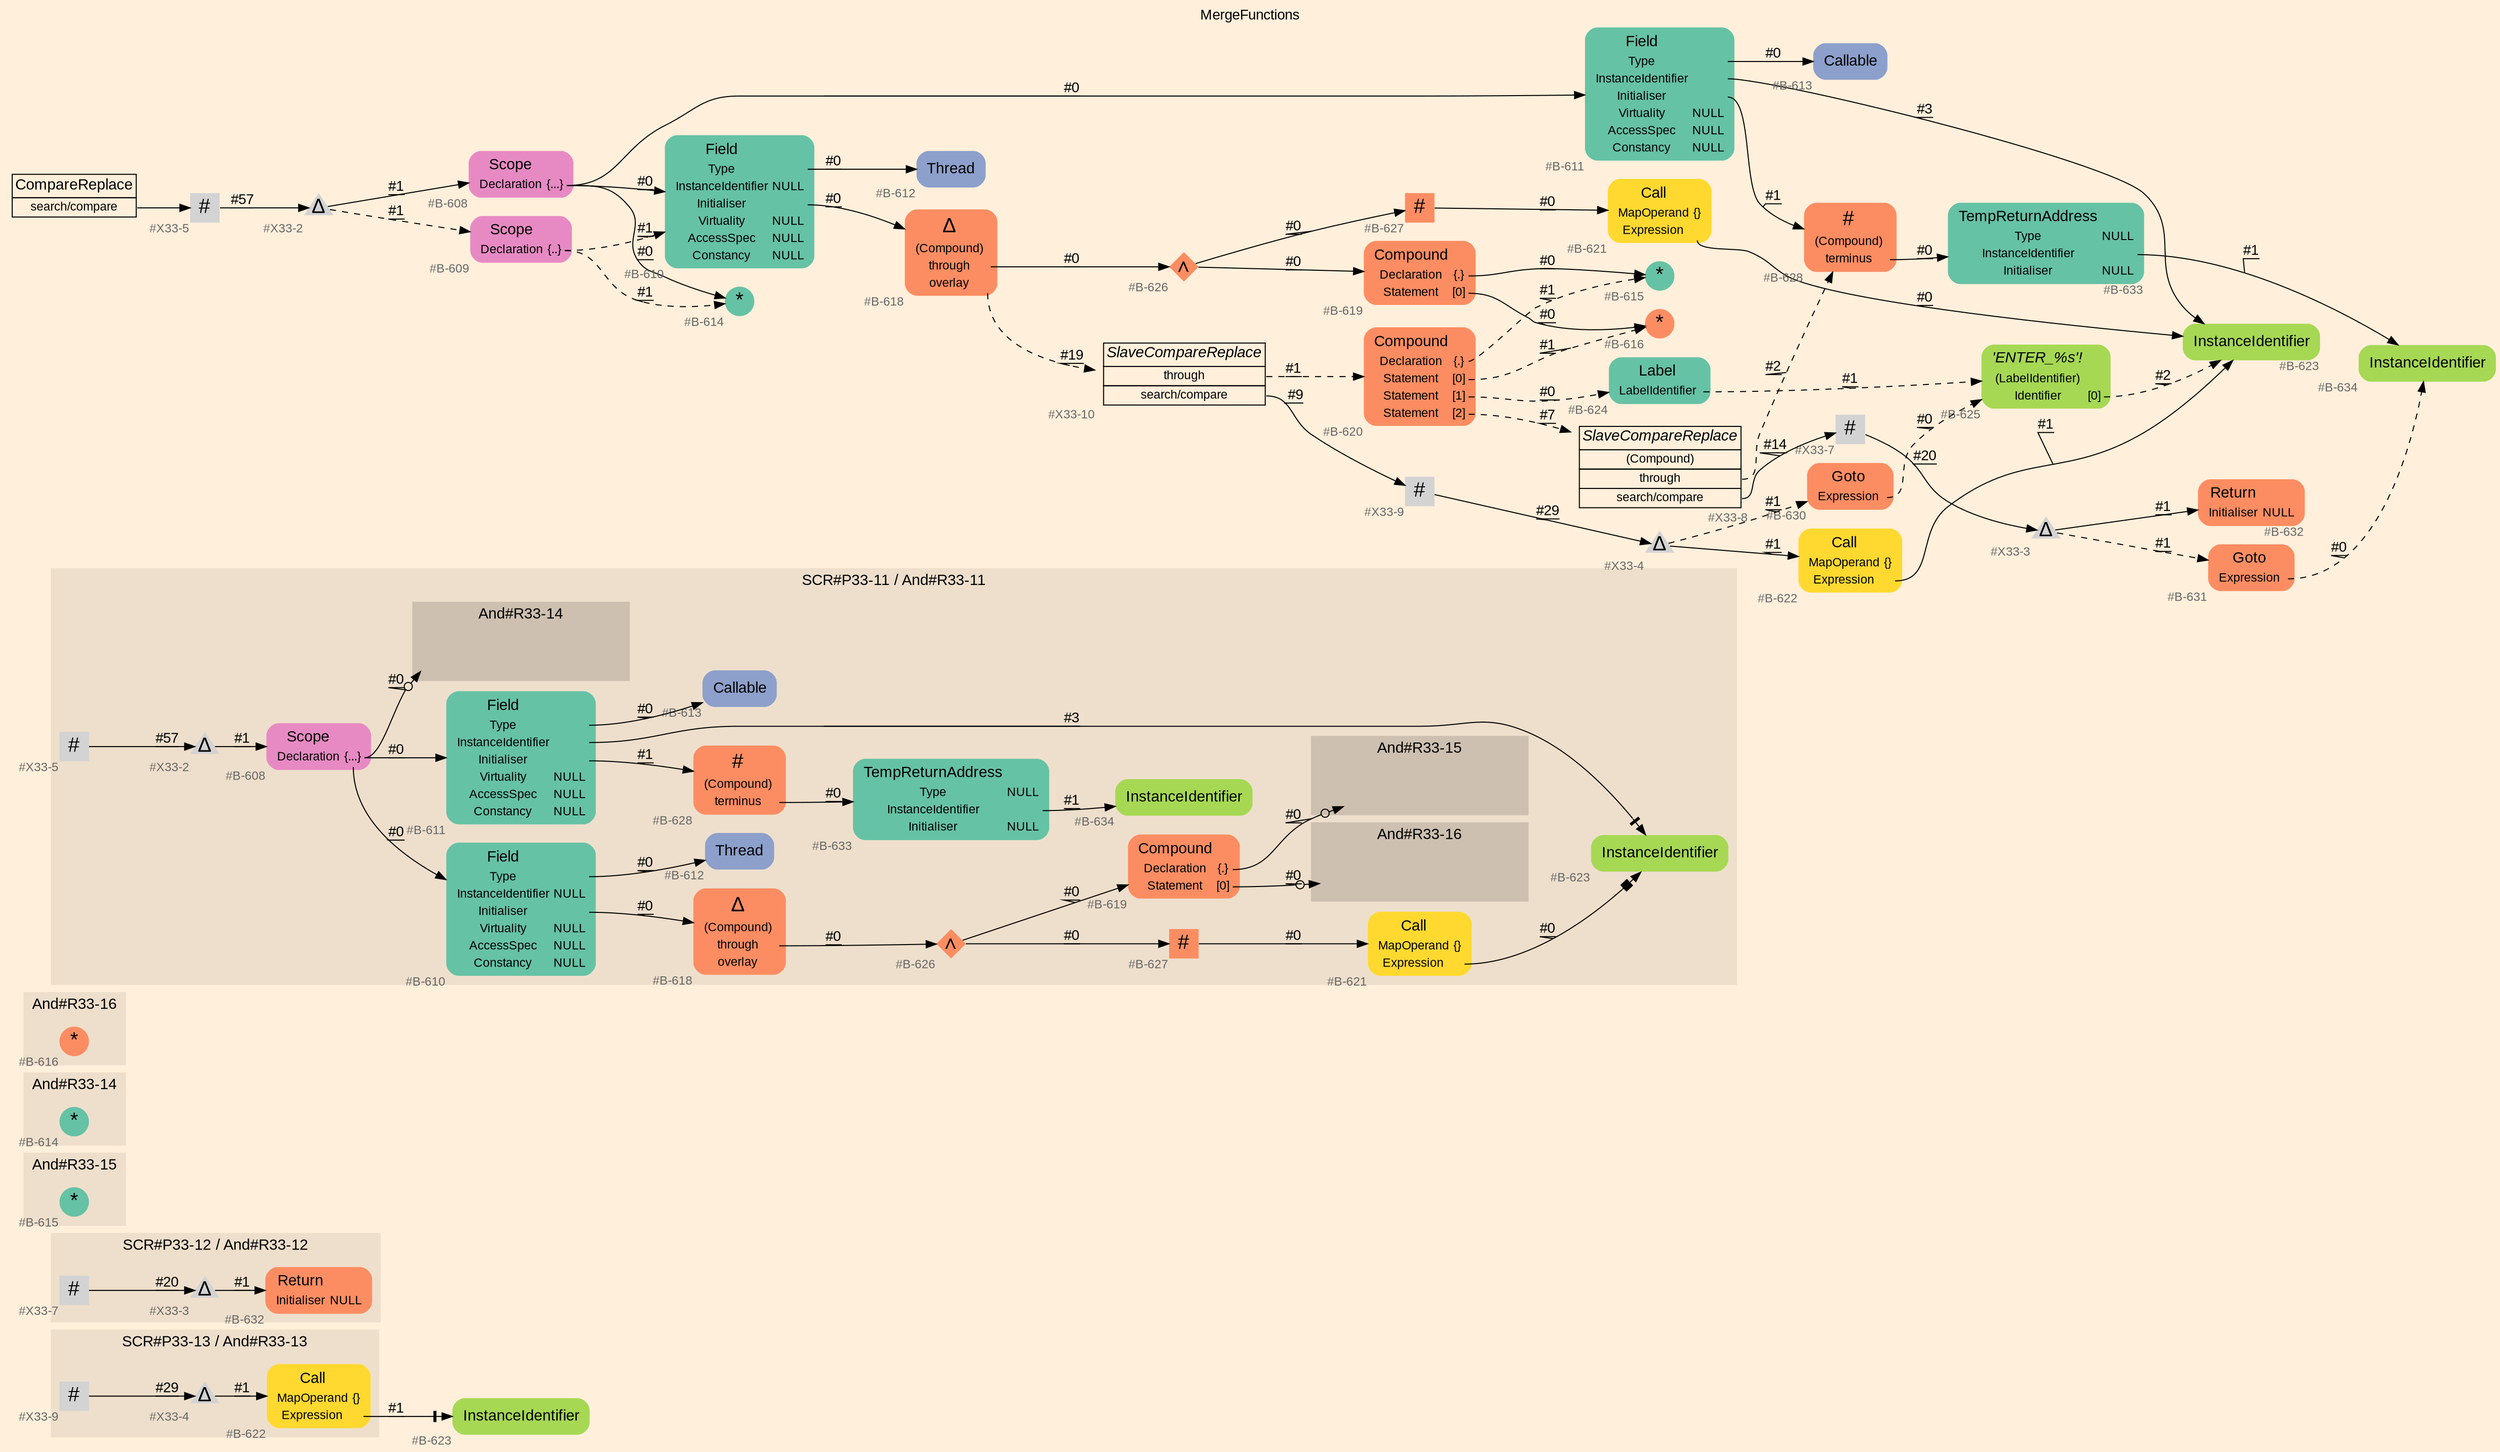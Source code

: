 digraph "MergeFunctions" {
label = "MergeFunctions"
labelloc = t
graph [
    rankdir = "LR"
    ranksep = 0.3
    bgcolor = antiquewhite1
    color = black
    fontcolor = black
    fontname = "Arial"
];
node [
    fontname = "Arial"
];
edge [
    fontname = "Arial"
];

// -------------------- figure And#R33-13 --------------------
// -------- region And#R33-13 ----------
subgraph "clusterAnd#R33-13" {
    label = "SCR#P33-13 / And#R33-13"
    style = "filled"
    color = antiquewhite2
    fontsize = "15"
    // -------- block And#R33-13/#X33-9 ----------
    "And#R33-13/#X33-9" [
        xlabel = "#X33-9"
        fontsize = "12"
        fontcolor = grey40
        shape = "square"
        label = <<FONT COLOR="black" POINT-SIZE="20">#</FONT>>
        style = "filled"
        penwidth = 0.0
        fixedsize = true
        width = 0.4
        height = 0.4
    ];
    
    // -------- block And#R33-13/#B-622 ----------
    "And#R33-13/#B-622" [
        fillcolor = "/set28/6"
        xlabel = "#B-622"
        fontsize = "12"
        fontcolor = grey40
        shape = "plaintext"
        label = <<TABLE BORDER="0" CELLBORDER="0" CELLSPACING="0">
         <TR><TD><FONT COLOR="black" POINT-SIZE="15">Call</FONT></TD></TR>
         <TR><TD><FONT COLOR="black" POINT-SIZE="12">MapOperand</FONT></TD><TD PORT="port0"><FONT COLOR="black" POINT-SIZE="12">{}</FONT></TD></TR>
         <TR><TD><FONT COLOR="black" POINT-SIZE="12">Expression</FONT></TD><TD PORT="port1"></TD></TR>
        </TABLE>>
        style = "rounded,filled"
    ];
    
    // -------- block And#R33-13/#X33-4 ----------
    "And#R33-13/#X33-4" [
        xlabel = "#X33-4"
        fontsize = "12"
        fontcolor = grey40
        shape = "triangle"
        label = <<FONT COLOR="black" POINT-SIZE="20">Δ</FONT>>
        style = "filled"
        penwidth = 0.0
        fixedsize = true
        width = 0.4
        height = 0.4
    ];
    
}

// -------- block And#R33-13/#B-623 ----------
"And#R33-13/#B-623" [
    fillcolor = "/set28/5"
    xlabel = "#B-623"
    fontsize = "12"
    fontcolor = grey40
    shape = "plaintext"
    label = <<TABLE BORDER="0" CELLBORDER="0" CELLSPACING="0">
     <TR><TD><FONT COLOR="black" POINT-SIZE="15">InstanceIdentifier</FONT></TD></TR>
    </TABLE>>
    style = "rounded,filled"
];

"And#R33-13/#X33-9" -> "And#R33-13/#X33-4" [
    label = "#29"
    decorate = true
    color = black
    fontcolor = black
];

"And#R33-13/#B-622":port1 -> "And#R33-13/#B-623" [
    arrowhead="normalnonetee"
    label = "#1"
    decorate = true
    color = black
    fontcolor = black
];

"And#R33-13/#X33-4" -> "And#R33-13/#B-622" [
    label = "#1"
    decorate = true
    color = black
    fontcolor = black
];


// -------------------- figure And#R33-12 --------------------
// -------- region And#R33-12 ----------
subgraph "clusterAnd#R33-12" {
    label = "SCR#P33-12 / And#R33-12"
    style = "filled"
    color = antiquewhite2
    fontsize = "15"
    // -------- block And#R33-12/#X33-7 ----------
    "And#R33-12/#X33-7" [
        xlabel = "#X33-7"
        fontsize = "12"
        fontcolor = grey40
        shape = "square"
        label = <<FONT COLOR="black" POINT-SIZE="20">#</FONT>>
        style = "filled"
        penwidth = 0.0
        fixedsize = true
        width = 0.4
        height = 0.4
    ];
    
    // -------- block And#R33-12/#X33-3 ----------
    "And#R33-12/#X33-3" [
        xlabel = "#X33-3"
        fontsize = "12"
        fontcolor = grey40
        shape = "triangle"
        label = <<FONT COLOR="black" POINT-SIZE="20">Δ</FONT>>
        style = "filled"
        penwidth = 0.0
        fixedsize = true
        width = 0.4
        height = 0.4
    ];
    
    // -------- block And#R33-12/#B-632 ----------
    "And#R33-12/#B-632" [
        fillcolor = "/set28/2"
        xlabel = "#B-632"
        fontsize = "12"
        fontcolor = grey40
        shape = "plaintext"
        label = <<TABLE BORDER="0" CELLBORDER="0" CELLSPACING="0">
         <TR><TD><FONT COLOR="black" POINT-SIZE="15">Return</FONT></TD></TR>
         <TR><TD><FONT COLOR="black" POINT-SIZE="12">Initialiser</FONT></TD><TD PORT="port0"><FONT COLOR="black" POINT-SIZE="12">NULL</FONT></TD></TR>
        </TABLE>>
        style = "rounded,filled"
    ];
    
}

"And#R33-12/#X33-7" -> "And#R33-12/#X33-3" [
    label = "#20"
    decorate = true
    color = black
    fontcolor = black
];

"And#R33-12/#X33-3" -> "And#R33-12/#B-632" [
    label = "#1"
    decorate = true
    color = black
    fontcolor = black
];


// -------------------- figure And#R33-15 --------------------
// -------- region And#R33-15 ----------
subgraph "clusterAnd#R33-15" {
    label = "And#R33-15"
    style = "filled"
    color = antiquewhite2
    fontsize = "15"
    // -------- block And#R33-15/#B-615 ----------
    "And#R33-15/#B-615" [
        fillcolor = "/set28/1"
        xlabel = "#B-615"
        fontsize = "12"
        fontcolor = grey40
        shape = "circle"
        label = <<FONT COLOR="black" POINT-SIZE="20">*</FONT>>
        style = "filled"
        penwidth = 0.0
        fixedsize = true
        width = 0.4
        height = 0.4
    ];
    
}


// -------------------- figure And#R33-14 --------------------
// -------- region And#R33-14 ----------
subgraph "clusterAnd#R33-14" {
    label = "And#R33-14"
    style = "filled"
    color = antiquewhite2
    fontsize = "15"
    // -------- block And#R33-14/#B-614 ----------
    "And#R33-14/#B-614" [
        fillcolor = "/set28/1"
        xlabel = "#B-614"
        fontsize = "12"
        fontcolor = grey40
        shape = "circle"
        label = <<FONT COLOR="black" POINT-SIZE="20">*</FONT>>
        style = "filled"
        penwidth = 0.0
        fixedsize = true
        width = 0.4
        height = 0.4
    ];
    
}


// -------------------- figure And#R33-16 --------------------
// -------- region And#R33-16 ----------
subgraph "clusterAnd#R33-16" {
    label = "And#R33-16"
    style = "filled"
    color = antiquewhite2
    fontsize = "15"
    // -------- block And#R33-16/#B-616 ----------
    "And#R33-16/#B-616" [
        fillcolor = "/set28/2"
        xlabel = "#B-616"
        fontsize = "12"
        fontcolor = grey40
        shape = "circle"
        label = <<FONT COLOR="black" POINT-SIZE="20">*</FONT>>
        style = "filled"
        penwidth = 0.0
        fixedsize = true
        width = 0.4
        height = 0.4
    ];
    
}


// -------------------- figure And#R33-11 --------------------
// -------- region And#R33-11 ----------
subgraph "clusterAnd#R33-11" {
    label = "SCR#P33-11 / And#R33-11"
    style = "filled"
    color = antiquewhite2
    fontsize = "15"
    // -------- block And#R33-11/#B-621 ----------
    "And#R33-11/#B-621" [
        fillcolor = "/set28/6"
        xlabel = "#B-621"
        fontsize = "12"
        fontcolor = grey40
        shape = "plaintext"
        label = <<TABLE BORDER="0" CELLBORDER="0" CELLSPACING="0">
         <TR><TD><FONT COLOR="black" POINT-SIZE="15">Call</FONT></TD></TR>
         <TR><TD><FONT COLOR="black" POINT-SIZE="12">MapOperand</FONT></TD><TD PORT="port0"><FONT COLOR="black" POINT-SIZE="12">{}</FONT></TD></TR>
         <TR><TD><FONT COLOR="black" POINT-SIZE="12">Expression</FONT></TD><TD PORT="port1"></TD></TR>
        </TABLE>>
        style = "rounded,filled"
    ];
    
    // -------- block And#R33-11/#B-612 ----------
    "And#R33-11/#B-612" [
        fillcolor = "/set28/3"
        xlabel = "#B-612"
        fontsize = "12"
        fontcolor = grey40
        shape = "plaintext"
        label = <<TABLE BORDER="0" CELLBORDER="0" CELLSPACING="0">
         <TR><TD><FONT COLOR="black" POINT-SIZE="15">Thread</FONT></TD></TR>
        </TABLE>>
        style = "rounded,filled"
    ];
    
    // -------- block And#R33-11/#B-610 ----------
    "And#R33-11/#B-610" [
        fillcolor = "/set28/1"
        xlabel = "#B-610"
        fontsize = "12"
        fontcolor = grey40
        shape = "plaintext"
        label = <<TABLE BORDER="0" CELLBORDER="0" CELLSPACING="0">
         <TR><TD><FONT COLOR="black" POINT-SIZE="15">Field</FONT></TD></TR>
         <TR><TD><FONT COLOR="black" POINT-SIZE="12">Type</FONT></TD><TD PORT="port0"></TD></TR>
         <TR><TD><FONT COLOR="black" POINT-SIZE="12">InstanceIdentifier</FONT></TD><TD PORT="port1"><FONT COLOR="black" POINT-SIZE="12">NULL</FONT></TD></TR>
         <TR><TD><FONT COLOR="black" POINT-SIZE="12">Initialiser</FONT></TD><TD PORT="port2"></TD></TR>
         <TR><TD><FONT COLOR="black" POINT-SIZE="12">Virtuality</FONT></TD><TD PORT="port3"><FONT COLOR="black" POINT-SIZE="12">NULL</FONT></TD></TR>
         <TR><TD><FONT COLOR="black" POINT-SIZE="12">AccessSpec</FONT></TD><TD PORT="port4"><FONT COLOR="black" POINT-SIZE="12">NULL</FONT></TD></TR>
         <TR><TD><FONT COLOR="black" POINT-SIZE="12">Constancy</FONT></TD><TD PORT="port5"><FONT COLOR="black" POINT-SIZE="12">NULL</FONT></TD></TR>
        </TABLE>>
        style = "rounded,filled"
    ];
    
    // -------- block And#R33-11/#B-634 ----------
    "And#R33-11/#B-634" [
        fillcolor = "/set28/5"
        xlabel = "#B-634"
        fontsize = "12"
        fontcolor = grey40
        shape = "plaintext"
        label = <<TABLE BORDER="0" CELLBORDER="0" CELLSPACING="0">
         <TR><TD><FONT COLOR="black" POINT-SIZE="15">InstanceIdentifier</FONT></TD></TR>
        </TABLE>>
        style = "rounded,filled"
    ];
    
    // -------- block And#R33-11/#X33-5 ----------
    "And#R33-11/#X33-5" [
        xlabel = "#X33-5"
        fontsize = "12"
        fontcolor = grey40
        shape = "square"
        label = <<FONT COLOR="black" POINT-SIZE="20">#</FONT>>
        style = "filled"
        penwidth = 0.0
        fixedsize = true
        width = 0.4
        height = 0.4
    ];
    
    // -------- block And#R33-11/#B-628 ----------
    "And#R33-11/#B-628" [
        fillcolor = "/set28/2"
        xlabel = "#B-628"
        fontsize = "12"
        fontcolor = grey40
        shape = "plaintext"
        label = <<TABLE BORDER="0" CELLBORDER="0" CELLSPACING="0">
         <TR><TD><FONT COLOR="black" POINT-SIZE="20">#</FONT></TD></TR>
         <TR><TD><FONT COLOR="black" POINT-SIZE="12">(Compound)</FONT></TD><TD PORT="port0"></TD></TR>
         <TR><TD><FONT COLOR="black" POINT-SIZE="12">terminus</FONT></TD><TD PORT="port1"></TD></TR>
        </TABLE>>
        style = "rounded,filled"
    ];
    
    // -------- block And#R33-11/#B-626 ----------
    "And#R33-11/#B-626" [
        fillcolor = "/set28/2"
        xlabel = "#B-626"
        fontsize = "12"
        fontcolor = grey40
        shape = "diamond"
        label = <<FONT COLOR="black" POINT-SIZE="20">∧</FONT>>
        style = "filled"
        penwidth = 0.0
        fixedsize = true
        width = 0.4
        height = 0.4
    ];
    
    // -------- block And#R33-11/#B-627 ----------
    "And#R33-11/#B-627" [
        fillcolor = "/set28/2"
        xlabel = "#B-627"
        fontsize = "12"
        fontcolor = grey40
        shape = "square"
        label = <<FONT COLOR="black" POINT-SIZE="20">#</FONT>>
        style = "filled"
        penwidth = 0.0
        fixedsize = true
        width = 0.4
        height = 0.4
    ];
    
    // -------- block And#R33-11/#B-611 ----------
    "And#R33-11/#B-611" [
        fillcolor = "/set28/1"
        xlabel = "#B-611"
        fontsize = "12"
        fontcolor = grey40
        shape = "plaintext"
        label = <<TABLE BORDER="0" CELLBORDER="0" CELLSPACING="0">
         <TR><TD><FONT COLOR="black" POINT-SIZE="15">Field</FONT></TD></TR>
         <TR><TD><FONT COLOR="black" POINT-SIZE="12">Type</FONT></TD><TD PORT="port0"></TD></TR>
         <TR><TD><FONT COLOR="black" POINT-SIZE="12">InstanceIdentifier</FONT></TD><TD PORT="port1"></TD></TR>
         <TR><TD><FONT COLOR="black" POINT-SIZE="12">Initialiser</FONT></TD><TD PORT="port2"></TD></TR>
         <TR><TD><FONT COLOR="black" POINT-SIZE="12">Virtuality</FONT></TD><TD PORT="port3"><FONT COLOR="black" POINT-SIZE="12">NULL</FONT></TD></TR>
         <TR><TD><FONT COLOR="black" POINT-SIZE="12">AccessSpec</FONT></TD><TD PORT="port4"><FONT COLOR="black" POINT-SIZE="12">NULL</FONT></TD></TR>
         <TR><TD><FONT COLOR="black" POINT-SIZE="12">Constancy</FONT></TD><TD PORT="port5"><FONT COLOR="black" POINT-SIZE="12">NULL</FONT></TD></TR>
        </TABLE>>
        style = "rounded,filled"
    ];
    
    // -------- block And#R33-11/#B-608 ----------
    "And#R33-11/#B-608" [
        fillcolor = "/set28/4"
        xlabel = "#B-608"
        fontsize = "12"
        fontcolor = grey40
        shape = "plaintext"
        label = <<TABLE BORDER="0" CELLBORDER="0" CELLSPACING="0">
         <TR><TD><FONT COLOR="black" POINT-SIZE="15">Scope</FONT></TD></TR>
         <TR><TD><FONT COLOR="black" POINT-SIZE="12">Declaration</FONT></TD><TD PORT="port0"><FONT COLOR="black" POINT-SIZE="12">{...}</FONT></TD></TR>
        </TABLE>>
        style = "rounded,filled"
    ];
    
    // -------- block And#R33-11/#B-633 ----------
    "And#R33-11/#B-633" [
        fillcolor = "/set28/1"
        xlabel = "#B-633"
        fontsize = "12"
        fontcolor = grey40
        shape = "plaintext"
        label = <<TABLE BORDER="0" CELLBORDER="0" CELLSPACING="0">
         <TR><TD><FONT COLOR="black" POINT-SIZE="15">TempReturnAddress</FONT></TD></TR>
         <TR><TD><FONT COLOR="black" POINT-SIZE="12">Type</FONT></TD><TD PORT="port0"><FONT COLOR="black" POINT-SIZE="12">NULL</FONT></TD></TR>
         <TR><TD><FONT COLOR="black" POINT-SIZE="12">InstanceIdentifier</FONT></TD><TD PORT="port1"></TD></TR>
         <TR><TD><FONT COLOR="black" POINT-SIZE="12">Initialiser</FONT></TD><TD PORT="port2"><FONT COLOR="black" POINT-SIZE="12">NULL</FONT></TD></TR>
        </TABLE>>
        style = "rounded,filled"
    ];
    
    // -------- block And#R33-11/#B-613 ----------
    "And#R33-11/#B-613" [
        fillcolor = "/set28/3"
        xlabel = "#B-613"
        fontsize = "12"
        fontcolor = grey40
        shape = "plaintext"
        label = <<TABLE BORDER="0" CELLBORDER="0" CELLSPACING="0">
         <TR><TD><FONT COLOR="black" POINT-SIZE="15">Callable</FONT></TD></TR>
        </TABLE>>
        style = "rounded,filled"
    ];
    
    // -------- block And#R33-11/#B-618 ----------
    "And#R33-11/#B-618" [
        fillcolor = "/set28/2"
        xlabel = "#B-618"
        fontsize = "12"
        fontcolor = grey40
        shape = "plaintext"
        label = <<TABLE BORDER="0" CELLBORDER="0" CELLSPACING="0">
         <TR><TD><FONT COLOR="black" POINT-SIZE="20">Δ</FONT></TD></TR>
         <TR><TD><FONT COLOR="black" POINT-SIZE="12">(Compound)</FONT></TD><TD PORT="port0"></TD></TR>
         <TR><TD><FONT COLOR="black" POINT-SIZE="12">through</FONT></TD><TD PORT="port1"></TD></TR>
         <TR><TD><FONT COLOR="black" POINT-SIZE="12">overlay</FONT></TD><TD PORT="port2"></TD></TR>
        </TABLE>>
        style = "rounded,filled"
    ];
    
    // -------- block And#R33-11/#X33-2 ----------
    "And#R33-11/#X33-2" [
        xlabel = "#X33-2"
        fontsize = "12"
        fontcolor = grey40
        shape = "triangle"
        label = <<FONT COLOR="black" POINT-SIZE="20">Δ</FONT>>
        style = "filled"
        penwidth = 0.0
        fixedsize = true
        width = 0.4
        height = 0.4
    ];
    
    // -------- block And#R33-11/#B-619 ----------
    "And#R33-11/#B-619" [
        fillcolor = "/set28/2"
        xlabel = "#B-619"
        fontsize = "12"
        fontcolor = grey40
        shape = "plaintext"
        label = <<TABLE BORDER="0" CELLBORDER="0" CELLSPACING="0">
         <TR><TD><FONT COLOR="black" POINT-SIZE="15">Compound</FONT></TD></TR>
         <TR><TD><FONT COLOR="black" POINT-SIZE="12">Declaration</FONT></TD><TD PORT="port0"><FONT COLOR="black" POINT-SIZE="12">{.}</FONT></TD></TR>
         <TR><TD><FONT COLOR="black" POINT-SIZE="12">Statement</FONT></TD><TD PORT="port1"><FONT COLOR="black" POINT-SIZE="12">[0]</FONT></TD></TR>
        </TABLE>>
        style = "rounded,filled"
    ];
    
    // -------- block And#R33-11/#B-623 ----------
    "And#R33-11/#B-623" [
        fillcolor = "/set28/5"
        xlabel = "#B-623"
        fontsize = "12"
        fontcolor = grey40
        shape = "plaintext"
        label = <<TABLE BORDER="0" CELLBORDER="0" CELLSPACING="0">
         <TR><TD><FONT COLOR="black" POINT-SIZE="15">InstanceIdentifier</FONT></TD></TR>
        </TABLE>>
        style = "rounded,filled"
    ];
    
    // -------- region And#R33-11/And#R33-14 ----------
    subgraph "clusterAnd#R33-11/And#R33-14" {
        label = "And#R33-14"
        style = "filled"
        color = antiquewhite3
        fontsize = "15"
        // -------- block And#R33-11/And#R33-14/#B-614 ----------
        "And#R33-11/And#R33-14/#B-614" [
            fillcolor = "/set28/1"
            xlabel = "#B-614"
            fontsize = "12"
            fontcolor = grey40
            shape = "none"
            style = "invisible"
        ];
        
    }
    
    // -------- region And#R33-11/And#R33-15 ----------
    subgraph "clusterAnd#R33-11/And#R33-15" {
        label = "And#R33-15"
        style = "filled"
        color = antiquewhite3
        fontsize = "15"
        // -------- block And#R33-11/And#R33-15/#B-615 ----------
        "And#R33-11/And#R33-15/#B-615" [
            fillcolor = "/set28/1"
            xlabel = "#B-615"
            fontsize = "12"
            fontcolor = grey40
            shape = "none"
            style = "invisible"
        ];
        
    }
    
    // -------- region And#R33-11/And#R33-16 ----------
    subgraph "clusterAnd#R33-11/And#R33-16" {
        label = "And#R33-16"
        style = "filled"
        color = antiquewhite3
        fontsize = "15"
        // -------- block And#R33-11/And#R33-16/#B-616 ----------
        "And#R33-11/And#R33-16/#B-616" [
            fillcolor = "/set28/2"
            xlabel = "#B-616"
            fontsize = "12"
            fontcolor = grey40
            shape = "none"
            style = "invisible"
        ];
        
    }
    
}

"And#R33-11/#B-621":port1 -> "And#R33-11/#B-623" [
    arrowhead="normalnonebox"
    label = "#0"
    decorate = true
    color = black
    fontcolor = black
];

"And#R33-11/#B-610":port0 -> "And#R33-11/#B-612" [
    label = "#0"
    decorate = true
    color = black
    fontcolor = black
];

"And#R33-11/#B-610":port2 -> "And#R33-11/#B-618" [
    label = "#0"
    decorate = true
    color = black
    fontcolor = black
];

"And#R33-11/#X33-5" -> "And#R33-11/#X33-2" [
    label = "#57"
    decorate = true
    color = black
    fontcolor = black
];

"And#R33-11/#B-628":port1 -> "And#R33-11/#B-633" [
    label = "#0"
    decorate = true
    color = black
    fontcolor = black
];

"And#R33-11/#B-626" -> "And#R33-11/#B-619" [
    label = "#0"
    decorate = true
    color = black
    fontcolor = black
];

"And#R33-11/#B-626" -> "And#R33-11/#B-627" [
    label = "#0"
    decorate = true
    color = black
    fontcolor = black
];

"And#R33-11/#B-627" -> "And#R33-11/#B-621" [
    label = "#0"
    decorate = true
    color = black
    fontcolor = black
];

"And#R33-11/#B-611":port0 -> "And#R33-11/#B-613" [
    label = "#0"
    decorate = true
    color = black
    fontcolor = black
];

"And#R33-11/#B-611":port1 -> "And#R33-11/#B-623" [
    arrowhead="normalnonetee"
    label = "#3"
    decorate = true
    color = black
    fontcolor = black
];

"And#R33-11/#B-611":port2 -> "And#R33-11/#B-628" [
    label = "#1"
    decorate = true
    color = black
    fontcolor = black
];

"And#R33-11/#B-608":port0 -> "And#R33-11/And#R33-14/#B-614" [
    arrowhead="normalnoneodot"
    label = "#0"
    decorate = true
    color = black
    fontcolor = black
];

"And#R33-11/#B-608":port0 -> "And#R33-11/#B-610" [
    label = "#0"
    decorate = true
    color = black
    fontcolor = black
];

"And#R33-11/#B-608":port0 -> "And#R33-11/#B-611" [
    label = "#0"
    decorate = true
    color = black
    fontcolor = black
];

"And#R33-11/#B-633":port1 -> "And#R33-11/#B-634" [
    label = "#1"
    decorate = true
    color = black
    fontcolor = black
];

"And#R33-11/#B-618":port1 -> "And#R33-11/#B-626" [
    label = "#0"
    decorate = true
    color = black
    fontcolor = black
];

"And#R33-11/#X33-2" -> "And#R33-11/#B-608" [
    label = "#1"
    decorate = true
    color = black
    fontcolor = black
];

"And#R33-11/#B-619":port0 -> "And#R33-11/And#R33-15/#B-615" [
    arrowhead="normalnoneodot"
    label = "#0"
    decorate = true
    color = black
    fontcolor = black
];

"And#R33-11/#B-619":port1 -> "And#R33-11/And#R33-16/#B-616" [
    arrowhead="normalnoneodot"
    label = "#0"
    decorate = true
    color = black
    fontcolor = black
];


// -------------------- transformation figure --------------------
// -------- block CR#X33-6 ----------
"CR#X33-6" [
    fillcolor = antiquewhite1
    fontsize = "12"
    fontcolor = grey40
    shape = "plaintext"
    label = <<TABLE BORDER="0" CELLBORDER="1" CELLSPACING="0">
     <TR><TD><FONT COLOR="black" POINT-SIZE="15">CompareReplace</FONT></TD></TR>
     <TR><TD PORT="port0"><FONT COLOR="black" POINT-SIZE="12">search/compare</FONT></TD></TR>
    </TABLE>>
    style = "filled"
    color = black
];

// -------- block #X33-5 ----------
"#X33-5" [
    xlabel = "#X33-5"
    fontsize = "12"
    fontcolor = grey40
    shape = "square"
    label = <<FONT COLOR="black" POINT-SIZE="20">#</FONT>>
    style = "filled"
    penwidth = 0.0
    fixedsize = true
    width = 0.4
    height = 0.4
];

// -------- block #X33-2 ----------
"#X33-2" [
    xlabel = "#X33-2"
    fontsize = "12"
    fontcolor = grey40
    shape = "triangle"
    label = <<FONT COLOR="black" POINT-SIZE="20">Δ</FONT>>
    style = "filled"
    penwidth = 0.0
    fixedsize = true
    width = 0.4
    height = 0.4
];

// -------- block #B-608 ----------
"#B-608" [
    fillcolor = "/set28/4"
    xlabel = "#B-608"
    fontsize = "12"
    fontcolor = grey40
    shape = "plaintext"
    label = <<TABLE BORDER="0" CELLBORDER="0" CELLSPACING="0">
     <TR><TD><FONT COLOR="black" POINT-SIZE="15">Scope</FONT></TD></TR>
     <TR><TD><FONT COLOR="black" POINT-SIZE="12">Declaration</FONT></TD><TD PORT="port0"><FONT COLOR="black" POINT-SIZE="12">{...}</FONT></TD></TR>
    </TABLE>>
    style = "rounded,filled"
];

// -------- block #B-614 ----------
"#B-614" [
    fillcolor = "/set28/1"
    xlabel = "#B-614"
    fontsize = "12"
    fontcolor = grey40
    shape = "circle"
    label = <<FONT COLOR="black" POINT-SIZE="20">*</FONT>>
    style = "filled"
    penwidth = 0.0
    fixedsize = true
    width = 0.4
    height = 0.4
];

// -------- block #B-610 ----------
"#B-610" [
    fillcolor = "/set28/1"
    xlabel = "#B-610"
    fontsize = "12"
    fontcolor = grey40
    shape = "plaintext"
    label = <<TABLE BORDER="0" CELLBORDER="0" CELLSPACING="0">
     <TR><TD><FONT COLOR="black" POINT-SIZE="15">Field</FONT></TD></TR>
     <TR><TD><FONT COLOR="black" POINT-SIZE="12">Type</FONT></TD><TD PORT="port0"></TD></TR>
     <TR><TD><FONT COLOR="black" POINT-SIZE="12">InstanceIdentifier</FONT></TD><TD PORT="port1"><FONT COLOR="black" POINT-SIZE="12">NULL</FONT></TD></TR>
     <TR><TD><FONT COLOR="black" POINT-SIZE="12">Initialiser</FONT></TD><TD PORT="port2"></TD></TR>
     <TR><TD><FONT COLOR="black" POINT-SIZE="12">Virtuality</FONT></TD><TD PORT="port3"><FONT COLOR="black" POINT-SIZE="12">NULL</FONT></TD></TR>
     <TR><TD><FONT COLOR="black" POINT-SIZE="12">AccessSpec</FONT></TD><TD PORT="port4"><FONT COLOR="black" POINT-SIZE="12">NULL</FONT></TD></TR>
     <TR><TD><FONT COLOR="black" POINT-SIZE="12">Constancy</FONT></TD><TD PORT="port5"><FONT COLOR="black" POINT-SIZE="12">NULL</FONT></TD></TR>
    </TABLE>>
    style = "rounded,filled"
];

// -------- block #B-612 ----------
"#B-612" [
    fillcolor = "/set28/3"
    xlabel = "#B-612"
    fontsize = "12"
    fontcolor = grey40
    shape = "plaintext"
    label = <<TABLE BORDER="0" CELLBORDER="0" CELLSPACING="0">
     <TR><TD><FONT COLOR="black" POINT-SIZE="15">Thread</FONT></TD></TR>
    </TABLE>>
    style = "rounded,filled"
];

// -------- block #B-618 ----------
"#B-618" [
    fillcolor = "/set28/2"
    xlabel = "#B-618"
    fontsize = "12"
    fontcolor = grey40
    shape = "plaintext"
    label = <<TABLE BORDER="0" CELLBORDER="0" CELLSPACING="0">
     <TR><TD><FONT COLOR="black" POINT-SIZE="20">Δ</FONT></TD></TR>
     <TR><TD><FONT COLOR="black" POINT-SIZE="12">(Compound)</FONT></TD><TD PORT="port0"></TD></TR>
     <TR><TD><FONT COLOR="black" POINT-SIZE="12">through</FONT></TD><TD PORT="port1"></TD></TR>
     <TR><TD><FONT COLOR="black" POINT-SIZE="12">overlay</FONT></TD><TD PORT="port2"></TD></TR>
    </TABLE>>
    style = "rounded,filled"
];

// -------- block #B-626 ----------
"#B-626" [
    fillcolor = "/set28/2"
    xlabel = "#B-626"
    fontsize = "12"
    fontcolor = grey40
    shape = "diamond"
    label = <<FONT COLOR="black" POINT-SIZE="20">∧</FONT>>
    style = "filled"
    penwidth = 0.0
    fixedsize = true
    width = 0.4
    height = 0.4
];

// -------- block #B-619 ----------
"#B-619" [
    fillcolor = "/set28/2"
    xlabel = "#B-619"
    fontsize = "12"
    fontcolor = grey40
    shape = "plaintext"
    label = <<TABLE BORDER="0" CELLBORDER="0" CELLSPACING="0">
     <TR><TD><FONT COLOR="black" POINT-SIZE="15">Compound</FONT></TD></TR>
     <TR><TD><FONT COLOR="black" POINT-SIZE="12">Declaration</FONT></TD><TD PORT="port0"><FONT COLOR="black" POINT-SIZE="12">{.}</FONT></TD></TR>
     <TR><TD><FONT COLOR="black" POINT-SIZE="12">Statement</FONT></TD><TD PORT="port1"><FONT COLOR="black" POINT-SIZE="12">[0]</FONT></TD></TR>
    </TABLE>>
    style = "rounded,filled"
];

// -------- block #B-615 ----------
"#B-615" [
    fillcolor = "/set28/1"
    xlabel = "#B-615"
    fontsize = "12"
    fontcolor = grey40
    shape = "circle"
    label = <<FONT COLOR="black" POINT-SIZE="20">*</FONT>>
    style = "filled"
    penwidth = 0.0
    fixedsize = true
    width = 0.4
    height = 0.4
];

// -------- block #B-616 ----------
"#B-616" [
    fillcolor = "/set28/2"
    xlabel = "#B-616"
    fontsize = "12"
    fontcolor = grey40
    shape = "circle"
    label = <<FONT COLOR="black" POINT-SIZE="20">*</FONT>>
    style = "filled"
    penwidth = 0.0
    fixedsize = true
    width = 0.4
    height = 0.4
];

// -------- block #B-627 ----------
"#B-627" [
    fillcolor = "/set28/2"
    xlabel = "#B-627"
    fontsize = "12"
    fontcolor = grey40
    shape = "square"
    label = <<FONT COLOR="black" POINT-SIZE="20">#</FONT>>
    style = "filled"
    penwidth = 0.0
    fixedsize = true
    width = 0.4
    height = 0.4
];

// -------- block #B-621 ----------
"#B-621" [
    fillcolor = "/set28/6"
    xlabel = "#B-621"
    fontsize = "12"
    fontcolor = grey40
    shape = "plaintext"
    label = <<TABLE BORDER="0" CELLBORDER="0" CELLSPACING="0">
     <TR><TD><FONT COLOR="black" POINT-SIZE="15">Call</FONT></TD></TR>
     <TR><TD><FONT COLOR="black" POINT-SIZE="12">MapOperand</FONT></TD><TD PORT="port0"><FONT COLOR="black" POINT-SIZE="12">{}</FONT></TD></TR>
     <TR><TD><FONT COLOR="black" POINT-SIZE="12">Expression</FONT></TD><TD PORT="port1"></TD></TR>
    </TABLE>>
    style = "rounded,filled"
];

// -------- block #B-623 ----------
"#B-623" [
    fillcolor = "/set28/5"
    xlabel = "#B-623"
    fontsize = "12"
    fontcolor = grey40
    shape = "plaintext"
    label = <<TABLE BORDER="0" CELLBORDER="0" CELLSPACING="0">
     <TR><TD><FONT COLOR="black" POINT-SIZE="15">InstanceIdentifier</FONT></TD></TR>
    </TABLE>>
    style = "rounded,filled"
];

// -------- block #X33-10 ----------
"#X33-10" [
    fillcolor = antiquewhite1
    xlabel = "#X33-10"
    fontsize = "12"
    fontcolor = grey40
    shape = "plaintext"
    label = <<TABLE BORDER="0" CELLBORDER="1" CELLSPACING="0">
     <TR><TD><FONT COLOR="black" POINT-SIZE="15"><I>SlaveCompareReplace</I></FONT></TD></TR>
     <TR><TD PORT="port0"><FONT COLOR="black" POINT-SIZE="12">through</FONT></TD></TR>
     <TR><TD PORT="port1"><FONT COLOR="black" POINT-SIZE="12">search/compare</FONT></TD></TR>
    </TABLE>>
    style = "filled"
    color = black
];

// -------- block #B-620 ----------
"#B-620" [
    fillcolor = "/set28/2"
    xlabel = "#B-620"
    fontsize = "12"
    fontcolor = grey40
    shape = "plaintext"
    label = <<TABLE BORDER="0" CELLBORDER="0" CELLSPACING="0">
     <TR><TD><FONT COLOR="black" POINT-SIZE="15">Compound</FONT></TD></TR>
     <TR><TD><FONT COLOR="black" POINT-SIZE="12">Declaration</FONT></TD><TD PORT="port0"><FONT COLOR="black" POINT-SIZE="12">{.}</FONT></TD></TR>
     <TR><TD><FONT COLOR="black" POINT-SIZE="12">Statement</FONT></TD><TD PORT="port1"><FONT COLOR="black" POINT-SIZE="12">[0]</FONT></TD></TR>
     <TR><TD><FONT COLOR="black" POINT-SIZE="12">Statement</FONT></TD><TD PORT="port2"><FONT COLOR="black" POINT-SIZE="12">[1]</FONT></TD></TR>
     <TR><TD><FONT COLOR="black" POINT-SIZE="12">Statement</FONT></TD><TD PORT="port3"><FONT COLOR="black" POINT-SIZE="12">[2]</FONT></TD></TR>
    </TABLE>>
    style = "rounded,filled"
];

// -------- block #B-624 ----------
"#B-624" [
    fillcolor = "/set28/1"
    xlabel = "#B-624"
    fontsize = "12"
    fontcolor = grey40
    shape = "plaintext"
    label = <<TABLE BORDER="0" CELLBORDER="0" CELLSPACING="0">
     <TR><TD><FONT COLOR="black" POINT-SIZE="15">Label</FONT></TD></TR>
     <TR><TD><FONT COLOR="black" POINT-SIZE="12">LabelIdentifier</FONT></TD><TD PORT="port0"></TD></TR>
    </TABLE>>
    style = "rounded,filled"
];

// -------- block #B-625 ----------
"#B-625" [
    fillcolor = "/set28/5"
    xlabel = "#B-625"
    fontsize = "12"
    fontcolor = grey40
    shape = "plaintext"
    label = <<TABLE BORDER="0" CELLBORDER="0" CELLSPACING="0">
     <TR><TD><FONT COLOR="black" POINT-SIZE="15"><I>'ENTER_%s'!</I></FONT></TD></TR>
     <TR><TD><FONT COLOR="black" POINT-SIZE="12">(LabelIdentifier)</FONT></TD><TD PORT="port0"></TD></TR>
     <TR><TD><FONT COLOR="black" POINT-SIZE="12">Identifier</FONT></TD><TD PORT="port1"><FONT COLOR="black" POINT-SIZE="12">[0]</FONT></TD></TR>
    </TABLE>>
    style = "rounded,filled"
];

// -------- block #X33-8 ----------
"#X33-8" [
    fillcolor = antiquewhite1
    xlabel = "#X33-8"
    fontsize = "12"
    fontcolor = grey40
    shape = "plaintext"
    label = <<TABLE BORDER="0" CELLBORDER="1" CELLSPACING="0">
     <TR><TD><FONT COLOR="black" POINT-SIZE="15"><I>SlaveCompareReplace</I></FONT></TD></TR>
     <TR><TD PORT="port0"><FONT COLOR="black" POINT-SIZE="12">(Compound)</FONT></TD></TR>
     <TR><TD PORT="port1"><FONT COLOR="black" POINT-SIZE="12">through</FONT></TD></TR>
     <TR><TD PORT="port2"><FONT COLOR="black" POINT-SIZE="12">search/compare</FONT></TD></TR>
    </TABLE>>
    style = "filled"
    color = black
];

// -------- block #B-628 ----------
"#B-628" [
    fillcolor = "/set28/2"
    xlabel = "#B-628"
    fontsize = "12"
    fontcolor = grey40
    shape = "plaintext"
    label = <<TABLE BORDER="0" CELLBORDER="0" CELLSPACING="0">
     <TR><TD><FONT COLOR="black" POINT-SIZE="20">#</FONT></TD></TR>
     <TR><TD><FONT COLOR="black" POINT-SIZE="12">(Compound)</FONT></TD><TD PORT="port0"></TD></TR>
     <TR><TD><FONT COLOR="black" POINT-SIZE="12">terminus</FONT></TD><TD PORT="port1"></TD></TR>
    </TABLE>>
    style = "rounded,filled"
];

// -------- block #B-633 ----------
"#B-633" [
    fillcolor = "/set28/1"
    xlabel = "#B-633"
    fontsize = "12"
    fontcolor = grey40
    shape = "plaintext"
    label = <<TABLE BORDER="0" CELLBORDER="0" CELLSPACING="0">
     <TR><TD><FONT COLOR="black" POINT-SIZE="15">TempReturnAddress</FONT></TD></TR>
     <TR><TD><FONT COLOR="black" POINT-SIZE="12">Type</FONT></TD><TD PORT="port0"><FONT COLOR="black" POINT-SIZE="12">NULL</FONT></TD></TR>
     <TR><TD><FONT COLOR="black" POINT-SIZE="12">InstanceIdentifier</FONT></TD><TD PORT="port1"></TD></TR>
     <TR><TD><FONT COLOR="black" POINT-SIZE="12">Initialiser</FONT></TD><TD PORT="port2"><FONT COLOR="black" POINT-SIZE="12">NULL</FONT></TD></TR>
    </TABLE>>
    style = "rounded,filled"
];

// -------- block #B-634 ----------
"#B-634" [
    fillcolor = "/set28/5"
    xlabel = "#B-634"
    fontsize = "12"
    fontcolor = grey40
    shape = "plaintext"
    label = <<TABLE BORDER="0" CELLBORDER="0" CELLSPACING="0">
     <TR><TD><FONT COLOR="black" POINT-SIZE="15">InstanceIdentifier</FONT></TD></TR>
    </TABLE>>
    style = "rounded,filled"
];

// -------- block #X33-7 ----------
"#X33-7" [
    xlabel = "#X33-7"
    fontsize = "12"
    fontcolor = grey40
    shape = "square"
    label = <<FONT COLOR="black" POINT-SIZE="20">#</FONT>>
    style = "filled"
    penwidth = 0.0
    fixedsize = true
    width = 0.4
    height = 0.4
];

// -------- block #X33-3 ----------
"#X33-3" [
    xlabel = "#X33-3"
    fontsize = "12"
    fontcolor = grey40
    shape = "triangle"
    label = <<FONT COLOR="black" POINT-SIZE="20">Δ</FONT>>
    style = "filled"
    penwidth = 0.0
    fixedsize = true
    width = 0.4
    height = 0.4
];

// -------- block #B-632 ----------
"#B-632" [
    fillcolor = "/set28/2"
    xlabel = "#B-632"
    fontsize = "12"
    fontcolor = grey40
    shape = "plaintext"
    label = <<TABLE BORDER="0" CELLBORDER="0" CELLSPACING="0">
     <TR><TD><FONT COLOR="black" POINT-SIZE="15">Return</FONT></TD></TR>
     <TR><TD><FONT COLOR="black" POINT-SIZE="12">Initialiser</FONT></TD><TD PORT="port0"><FONT COLOR="black" POINT-SIZE="12">NULL</FONT></TD></TR>
    </TABLE>>
    style = "rounded,filled"
];

// -------- block #B-631 ----------
"#B-631" [
    fillcolor = "/set28/2"
    xlabel = "#B-631"
    fontsize = "12"
    fontcolor = grey40
    shape = "plaintext"
    label = <<TABLE BORDER="0" CELLBORDER="0" CELLSPACING="0">
     <TR><TD><FONT COLOR="black" POINT-SIZE="15">Goto</FONT></TD></TR>
     <TR><TD><FONT COLOR="black" POINT-SIZE="12">Expression</FONT></TD><TD PORT="port0"></TD></TR>
    </TABLE>>
    style = "rounded,filled"
];

// -------- block #X33-9 ----------
"#X33-9" [
    xlabel = "#X33-9"
    fontsize = "12"
    fontcolor = grey40
    shape = "square"
    label = <<FONT COLOR="black" POINT-SIZE="20">#</FONT>>
    style = "filled"
    penwidth = 0.0
    fixedsize = true
    width = 0.4
    height = 0.4
];

// -------- block #X33-4 ----------
"#X33-4" [
    xlabel = "#X33-4"
    fontsize = "12"
    fontcolor = grey40
    shape = "triangle"
    label = <<FONT COLOR="black" POINT-SIZE="20">Δ</FONT>>
    style = "filled"
    penwidth = 0.0
    fixedsize = true
    width = 0.4
    height = 0.4
];

// -------- block #B-622 ----------
"#B-622" [
    fillcolor = "/set28/6"
    xlabel = "#B-622"
    fontsize = "12"
    fontcolor = grey40
    shape = "plaintext"
    label = <<TABLE BORDER="0" CELLBORDER="0" CELLSPACING="0">
     <TR><TD><FONT COLOR="black" POINT-SIZE="15">Call</FONT></TD></TR>
     <TR><TD><FONT COLOR="black" POINT-SIZE="12">MapOperand</FONT></TD><TD PORT="port0"><FONT COLOR="black" POINT-SIZE="12">{}</FONT></TD></TR>
     <TR><TD><FONT COLOR="black" POINT-SIZE="12">Expression</FONT></TD><TD PORT="port1"></TD></TR>
    </TABLE>>
    style = "rounded,filled"
];

// -------- block #B-630 ----------
"#B-630" [
    fillcolor = "/set28/2"
    xlabel = "#B-630"
    fontsize = "12"
    fontcolor = grey40
    shape = "plaintext"
    label = <<TABLE BORDER="0" CELLBORDER="0" CELLSPACING="0">
     <TR><TD><FONT COLOR="black" POINT-SIZE="15">Goto</FONT></TD></TR>
     <TR><TD><FONT COLOR="black" POINT-SIZE="12">Expression</FONT></TD><TD PORT="port0"></TD></TR>
    </TABLE>>
    style = "rounded,filled"
];

// -------- block #B-611 ----------
"#B-611" [
    fillcolor = "/set28/1"
    xlabel = "#B-611"
    fontsize = "12"
    fontcolor = grey40
    shape = "plaintext"
    label = <<TABLE BORDER="0" CELLBORDER="0" CELLSPACING="0">
     <TR><TD><FONT COLOR="black" POINT-SIZE="15">Field</FONT></TD></TR>
     <TR><TD><FONT COLOR="black" POINT-SIZE="12">Type</FONT></TD><TD PORT="port0"></TD></TR>
     <TR><TD><FONT COLOR="black" POINT-SIZE="12">InstanceIdentifier</FONT></TD><TD PORT="port1"></TD></TR>
     <TR><TD><FONT COLOR="black" POINT-SIZE="12">Initialiser</FONT></TD><TD PORT="port2"></TD></TR>
     <TR><TD><FONT COLOR="black" POINT-SIZE="12">Virtuality</FONT></TD><TD PORT="port3"><FONT COLOR="black" POINT-SIZE="12">NULL</FONT></TD></TR>
     <TR><TD><FONT COLOR="black" POINT-SIZE="12">AccessSpec</FONT></TD><TD PORT="port4"><FONT COLOR="black" POINT-SIZE="12">NULL</FONT></TD></TR>
     <TR><TD><FONT COLOR="black" POINT-SIZE="12">Constancy</FONT></TD><TD PORT="port5"><FONT COLOR="black" POINT-SIZE="12">NULL</FONT></TD></TR>
    </TABLE>>
    style = "rounded,filled"
];

// -------- block #B-613 ----------
"#B-613" [
    fillcolor = "/set28/3"
    xlabel = "#B-613"
    fontsize = "12"
    fontcolor = grey40
    shape = "plaintext"
    label = <<TABLE BORDER="0" CELLBORDER="0" CELLSPACING="0">
     <TR><TD><FONT COLOR="black" POINT-SIZE="15">Callable</FONT></TD></TR>
    </TABLE>>
    style = "rounded,filled"
];

// -------- block #B-609 ----------
"#B-609" [
    fillcolor = "/set28/4"
    xlabel = "#B-609"
    fontsize = "12"
    fontcolor = grey40
    shape = "plaintext"
    label = <<TABLE BORDER="0" CELLBORDER="0" CELLSPACING="0">
     <TR><TD><FONT COLOR="black" POINT-SIZE="15">Scope</FONT></TD></TR>
     <TR><TD><FONT COLOR="black" POINT-SIZE="12">Declaration</FONT></TD><TD PORT="port0"><FONT COLOR="black" POINT-SIZE="12">{..}</FONT></TD></TR>
    </TABLE>>
    style = "rounded,filled"
];

"CR#X33-6":port0 -> "#X33-5" [
    label = ""
    decorate = true
    color = black
    fontcolor = black
];

"#X33-5" -> "#X33-2" [
    label = "#57"
    decorate = true
    color = black
    fontcolor = black
];

"#X33-2" -> "#B-608" [
    label = "#1"
    decorate = true
    color = black
    fontcolor = black
];

"#X33-2" -> "#B-609" [
    style="dashed"
    label = "#1"
    decorate = true
    color = black
    fontcolor = black
];

"#B-608":port0 -> "#B-614" [
    label = "#0"
    decorate = true
    color = black
    fontcolor = black
];

"#B-608":port0 -> "#B-610" [
    label = "#0"
    decorate = true
    color = black
    fontcolor = black
];

"#B-608":port0 -> "#B-611" [
    label = "#0"
    decorate = true
    color = black
    fontcolor = black
];

"#B-610":port0 -> "#B-612" [
    label = "#0"
    decorate = true
    color = black
    fontcolor = black
];

"#B-610":port2 -> "#B-618" [
    label = "#0"
    decorate = true
    color = black
    fontcolor = black
];

"#B-618":port1 -> "#B-626" [
    label = "#0"
    decorate = true
    color = black
    fontcolor = black
];

"#B-618":port2 -> "#X33-10" [
    style="dashed"
    label = "#19"
    decorate = true
    color = black
    fontcolor = black
];

"#B-626" -> "#B-619" [
    label = "#0"
    decorate = true
    color = black
    fontcolor = black
];

"#B-626" -> "#B-627" [
    label = "#0"
    decorate = true
    color = black
    fontcolor = black
];

"#B-619":port0 -> "#B-615" [
    label = "#0"
    decorate = true
    color = black
    fontcolor = black
];

"#B-619":port1 -> "#B-616" [
    label = "#0"
    decorate = true
    color = black
    fontcolor = black
];

"#B-627" -> "#B-621" [
    label = "#0"
    decorate = true
    color = black
    fontcolor = black
];

"#B-621":port1 -> "#B-623" [
    label = "#0"
    decorate = true
    color = black
    fontcolor = black
];

"#X33-10":port0 -> "#B-620" [
    style="dashed"
    label = "#1"
    decorate = true
    color = black
    fontcolor = black
];

"#X33-10":port1 -> "#X33-9" [
    label = " #9"
    decorate = true
    color = black
    fontcolor = black
];

"#B-620":port0 -> "#B-615" [
    style="dashed"
    label = "#1"
    decorate = true
    color = black
    fontcolor = black
];

"#B-620":port1 -> "#B-616" [
    style="dashed"
    label = "#1"
    decorate = true
    color = black
    fontcolor = black
];

"#B-620":port2 -> "#B-624" [
    style="dashed"
    label = "#0"
    decorate = true
    color = black
    fontcolor = black
];

"#B-620":port3 -> "#X33-8" [
    style="dashed"
    label = "#7"
    decorate = true
    color = black
    fontcolor = black
];

"#B-624":port0 -> "#B-625" [
    style="dashed"
    label = "#1"
    decorate = true
    color = black
    fontcolor = black
];

"#B-625":port1 -> "#B-623" [
    style="dashed"
    label = "#2"
    decorate = true
    color = black
    fontcolor = black
];

"#X33-8":port1 -> "#B-628" [
    style="dashed"
    label = "#2"
    decorate = true
    color = black
    fontcolor = black
];

"#X33-8":port2 -> "#X33-7" [
    label = " #14"
    decorate = true
    color = black
    fontcolor = black
];

"#B-628":port1 -> "#B-633" [
    label = "#0"
    decorate = true
    color = black
    fontcolor = black
];

"#B-633":port1 -> "#B-634" [
    label = "#1"
    decorate = true
    color = black
    fontcolor = black
];

"#X33-7" -> "#X33-3" [
    label = "#20"
    decorate = true
    color = black
    fontcolor = black
];

"#X33-3" -> "#B-632" [
    label = "#1"
    decorate = true
    color = black
    fontcolor = black
];

"#X33-3" -> "#B-631" [
    style="dashed"
    label = "#1"
    decorate = true
    color = black
    fontcolor = black
];

"#B-631":port0 -> "#B-634" [
    style="dashed"
    label = "#0"
    decorate = true
    color = black
    fontcolor = black
];

"#X33-9" -> "#X33-4" [
    label = "#29"
    decorate = true
    color = black
    fontcolor = black
];

"#X33-4" -> "#B-622" [
    label = "#1"
    decorate = true
    color = black
    fontcolor = black
];

"#X33-4" -> "#B-630" [
    style="dashed"
    label = "#1"
    decorate = true
    color = black
    fontcolor = black
];

"#B-622":port1 -> "#B-623" [
    label = "#1"
    decorate = true
    color = black
    fontcolor = black
];

"#B-630":port0 -> "#B-625" [
    style="dashed"
    label = "#0"
    decorate = true
    color = black
    fontcolor = black
];

"#B-611":port0 -> "#B-613" [
    label = "#0"
    decorate = true
    color = black
    fontcolor = black
];

"#B-611":port1 -> "#B-623" [
    label = "#3"
    decorate = true
    color = black
    fontcolor = black
];

"#B-611":port2 -> "#B-628" [
    label = "#1"
    decorate = true
    color = black
    fontcolor = black
];

"#B-609":port0 -> "#B-614" [
    style="dashed"
    label = "#1"
    decorate = true
    color = black
    fontcolor = black
];

"#B-609":port0 -> "#B-610" [
    style="dashed"
    label = "#1"
    decorate = true
    color = black
    fontcolor = black
];


}
